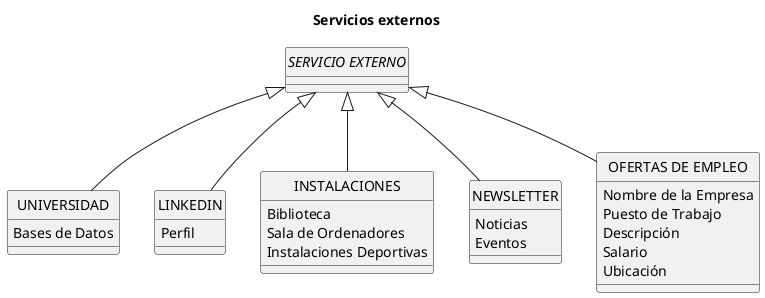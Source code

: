 @startuml AlumniExternalServices

title Servicios externos

'!theme amiga
skinparam backgroundColor white
skinparam defaultFontName Arial
hide circle

abstract "SERVICIO EXTERNO" 
{ 
}

class UNIVERSIDAD 
{
    Bases de Datos
}

class LINKEDIN
{
    Perfil
}

class INSTALACIONES 
{
    Biblioteca
    Sala de Ordenadores
    Instalaciones Deportivas
}

class NEWSLETTER 
{
    Noticias
    Eventos
}

class "OFERTAS DE EMPLEO" 
{
    Nombre de la Empresa
    Puesto de Trabajo
    Descripción
    Salario
    Ubicación
}

"SERVICIO EXTERNO" <|-- UNIVERSIDAD
"SERVICIO EXTERNO" <|-- LINKEDIN
"SERVICIO EXTERNO" <|-- INSTALACIONES
"SERVICIO EXTERNO" <|-- NEWSLETTER
"SERVICIO EXTERNO" <|-- "OFERTAS DE EMPLEO"

@enduml